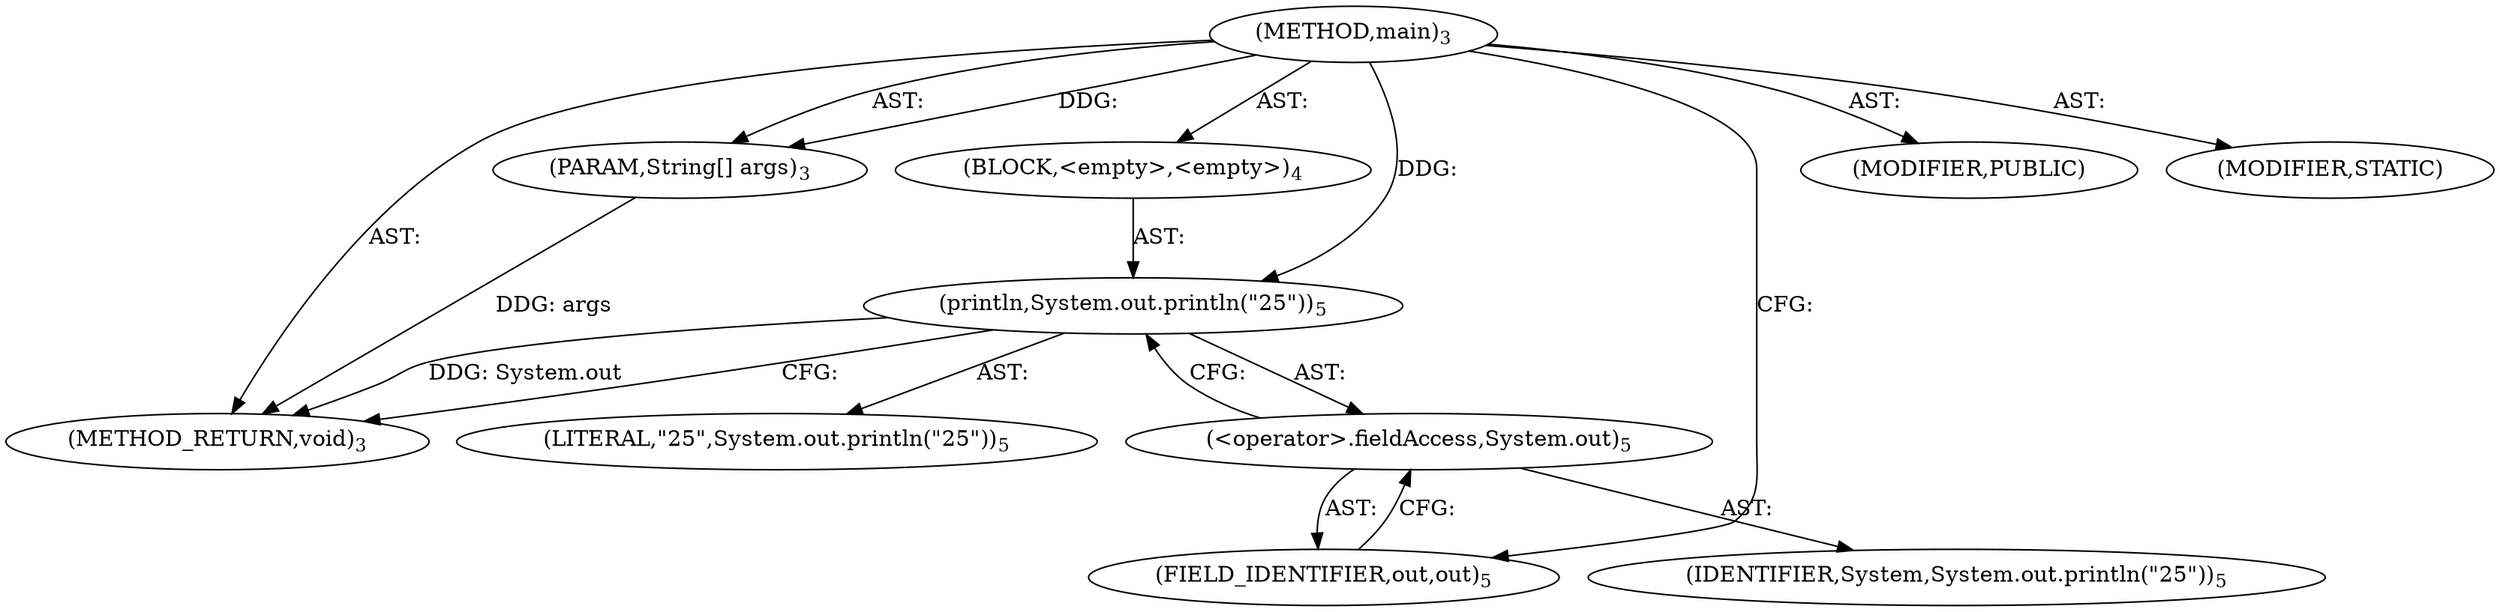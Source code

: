 digraph "main" {  
"17" [label = <(METHOD,main)<SUB>3</SUB>> ]
"18" [label = <(PARAM,String[] args)<SUB>3</SUB>> ]
"19" [label = <(BLOCK,&lt;empty&gt;,&lt;empty&gt;)<SUB>4</SUB>> ]
"20" [label = <(println,System.out.println(&quot;25&quot;))<SUB>5</SUB>> ]
"21" [label = <(&lt;operator&gt;.fieldAccess,System.out)<SUB>5</SUB>> ]
"22" [label = <(IDENTIFIER,System,System.out.println(&quot;25&quot;))<SUB>5</SUB>> ]
"23" [label = <(FIELD_IDENTIFIER,out,out)<SUB>5</SUB>> ]
"24" [label = <(LITERAL,&quot;25&quot;,System.out.println(&quot;25&quot;))<SUB>5</SUB>> ]
"25" [label = <(MODIFIER,PUBLIC)> ]
"26" [label = <(MODIFIER,STATIC)> ]
"27" [label = <(METHOD_RETURN,void)<SUB>3</SUB>> ]
  "17" -> "18"  [ label = "AST: "] 
  "17" -> "19"  [ label = "AST: "] 
  "17" -> "25"  [ label = "AST: "] 
  "17" -> "26"  [ label = "AST: "] 
  "17" -> "27"  [ label = "AST: "] 
  "19" -> "20"  [ label = "AST: "] 
  "20" -> "21"  [ label = "AST: "] 
  "20" -> "24"  [ label = "AST: "] 
  "21" -> "22"  [ label = "AST: "] 
  "21" -> "23"  [ label = "AST: "] 
  "20" -> "27"  [ label = "CFG: "] 
  "21" -> "20"  [ label = "CFG: "] 
  "23" -> "21"  [ label = "CFG: "] 
  "17" -> "23"  [ label = "CFG: "] 
  "18" -> "27"  [ label = "DDG: args"] 
  "20" -> "27"  [ label = "DDG: System.out"] 
  "17" -> "18"  [ label = "DDG: "] 
  "17" -> "20"  [ label = "DDG: "] 
}
